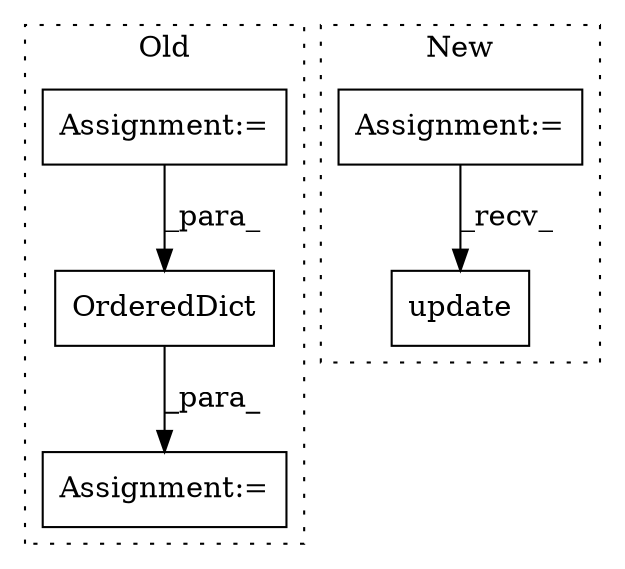 digraph G {
subgraph cluster0 {
1 [label="OrderedDict" a="32" s="12519,12625" l="12,1" shape="box"];
4 [label="Assignment:=" a="7" s="12518" l="1" shape="box"];
5 [label="Assignment:=" a="7" s="12296" l="8" shape="box"];
label = "Old";
style="dotted";
}
subgraph cluster1 {
2 [label="update" a="32" s="13175,13364" l="16,-3" shape="box"];
3 [label="Assignment:=" a="7" s="13106" l="1" shape="box"];
label = "New";
style="dotted";
}
1 -> 4 [label="_para_"];
3 -> 2 [label="_recv_"];
5 -> 1 [label="_para_"];
}